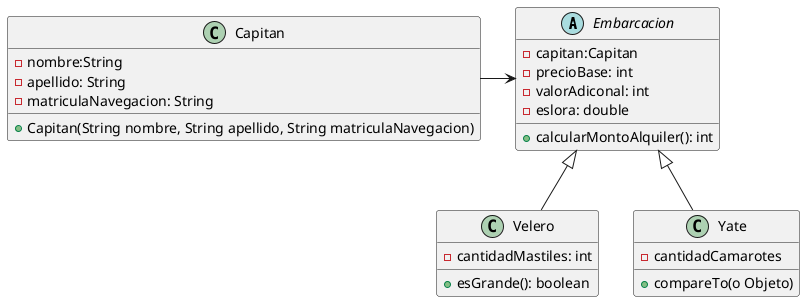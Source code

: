 @startuml
'https://plantuml.com/class-diagram

abstract class Embarcacion{
-capitan:Capitan
-precioBase: int
-valorAdiconal: int
-eslora: double
+calcularMontoAlquiler(): int
}

class Capitan{
-nombre:String
-apellido: String
-matriculaNavegacion: String
+Capitan(String nombre, String apellido, String matriculaNavegacion)
}

class Velero{
-cantidadMastiles: int
+ esGrande(): boolean
}

class Yate{
-cantidadCamarotes
+compareTo(o Objeto)
}
Yate -u-|> Embarcacion
Velero -u-|> Embarcacion
Capitan -r-> Embarcacion
@enduml
